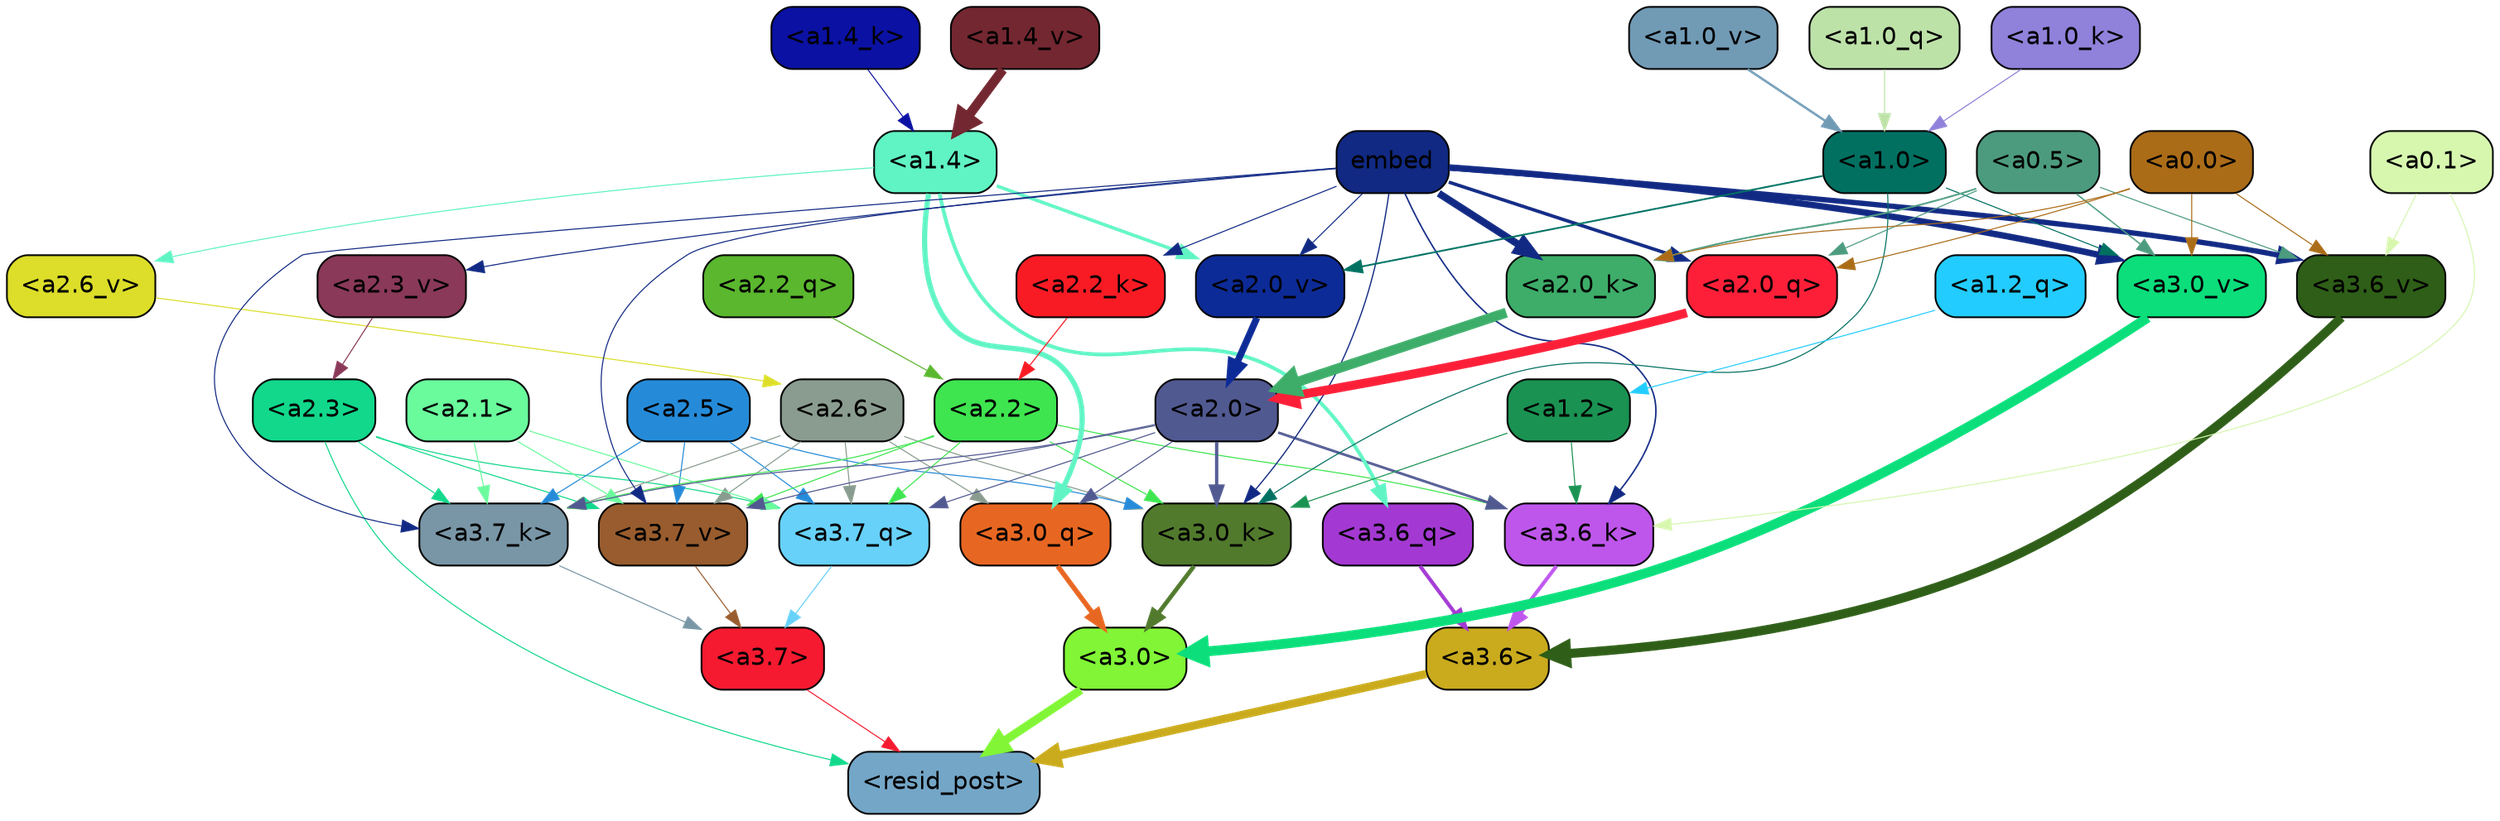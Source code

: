 strict digraph "" {
	graph [bgcolor=transparent,
		layout=dot,
		overlap=false,
		splines=true
	];
	"<a3.7>"	[color=black,
		fillcolor="#f51a2f",
		fontname=Helvetica,
		shape=box,
		style="filled, rounded"];
	"<resid_post>"	[color=black,
		fillcolor="#74a6c7",
		fontname=Helvetica,
		shape=box,
		style="filled, rounded"];
	"<a3.7>" -> "<resid_post>"	[color="#f51a2f",
		penwidth=0.6];
	"<a3.6>"	[color=black,
		fillcolor="#caab1d",
		fontname=Helvetica,
		shape=box,
		style="filled, rounded"];
	"<a3.6>" -> "<resid_post>"	[color="#caab1d",
		penwidth=4.7534414529800415];
	"<a3.0>"	[color=black,
		fillcolor="#81f536",
		fontname=Helvetica,
		shape=box,
		style="filled, rounded"];
	"<a3.0>" -> "<resid_post>"	[color="#81f536",
		penwidth=4.898576855659485];
	"<a2.3>"	[color=black,
		fillcolor="#11d88b",
		fontname=Helvetica,
		shape=box,
		style="filled, rounded"];
	"<a2.3>" -> "<resid_post>"	[color="#11d88b",
		penwidth=0.6];
	"<a3.7_q>"	[color=black,
		fillcolor="#67d1fa",
		fontname=Helvetica,
		shape=box,
		style="filled, rounded"];
	"<a2.3>" -> "<a3.7_q>"	[color="#11d88b",
		penwidth=0.6];
	"<a3.7_k>"	[color=black,
		fillcolor="#7996a6",
		fontname=Helvetica,
		shape=box,
		style="filled, rounded"];
	"<a2.3>" -> "<a3.7_k>"	[color="#11d88b",
		penwidth=0.6];
	"<a3.7_v>"	[color=black,
		fillcolor="#985c2e",
		fontname=Helvetica,
		shape=box,
		style="filled, rounded"];
	"<a2.3>" -> "<a3.7_v>"	[color="#11d88b",
		penwidth=0.6];
	"<a3.7_q>" -> "<a3.7>"	[color="#67d1fa",
		penwidth=0.6];
	"<a3.6_q>"	[color=black,
		fillcolor="#a339d2",
		fontname=Helvetica,
		shape=box,
		style="filled, rounded"];
	"<a3.6_q>" -> "<a3.6>"	[color="#a339d2",
		penwidth=2.160832464694977];
	"<a3.0_q>"	[color=black,
		fillcolor="#e76722",
		fontname=Helvetica,
		shape=box,
		style="filled, rounded"];
	"<a3.0_q>" -> "<a3.0>"	[color="#e76722",
		penwidth=2.870753765106201];
	"<a3.7_k>" -> "<a3.7>"	[color="#7996a6",
		penwidth=0.6];
	"<a3.6_k>"	[color=black,
		fillcolor="#be56ec",
		fontname=Helvetica,
		shape=box,
		style="filled, rounded"];
	"<a3.6_k>" -> "<a3.6>"	[color="#be56ec",
		penwidth=2.13908451795578];
	"<a3.0_k>"	[color=black,
		fillcolor="#517a2d",
		fontname=Helvetica,
		shape=box,
		style="filled, rounded"];
	"<a3.0_k>" -> "<a3.0>"	[color="#517a2d",
		penwidth=2.520303964614868];
	"<a3.7_v>" -> "<a3.7>"	[color="#985c2e",
		penwidth=0.6];
	"<a3.6_v>"	[color=black,
		fillcolor="#2e5e17",
		fontname=Helvetica,
		shape=box,
		style="filled, rounded"];
	"<a3.6_v>" -> "<a3.6>"	[color="#2e5e17",
		penwidth=5.297133803367615];
	"<a3.0_v>"	[color=black,
		fillcolor="#0bde7b",
		fontname=Helvetica,
		shape=box,
		style="filled, rounded"];
	"<a3.0_v>" -> "<a3.0>"	[color="#0bde7b",
		penwidth=5.680712580680847];
	"<a2.6>"	[color=black,
		fillcolor="#8a9c8f",
		fontname=Helvetica,
		shape=box,
		style="filled, rounded"];
	"<a2.6>" -> "<a3.7_q>"	[color="#8a9c8f",
		penwidth=0.6];
	"<a2.6>" -> "<a3.0_q>"	[color="#8a9c8f",
		penwidth=0.6];
	"<a2.6>" -> "<a3.7_k>"	[color="#8a9c8f",
		penwidth=0.6];
	"<a2.6>" -> "<a3.0_k>"	[color="#8a9c8f",
		penwidth=0.6];
	"<a2.6>" -> "<a3.7_v>"	[color="#8a9c8f",
		penwidth=0.6];
	"<a2.5>"	[color=black,
		fillcolor="#258bd9",
		fontname=Helvetica,
		shape=box,
		style="filled, rounded"];
	"<a2.5>" -> "<a3.7_q>"	[color="#258bd9",
		penwidth=0.6];
	"<a2.5>" -> "<a3.7_k>"	[color="#258bd9",
		penwidth=0.6];
	"<a2.5>" -> "<a3.0_k>"	[color="#258bd9",
		penwidth=0.6];
	"<a2.5>" -> "<a3.7_v>"	[color="#258bd9",
		penwidth=0.6];
	"<a2.2>"	[color=black,
		fillcolor="#3ee54f",
		fontname=Helvetica,
		shape=box,
		style="filled, rounded"];
	"<a2.2>" -> "<a3.7_q>"	[color="#3ee54f",
		penwidth=0.6];
	"<a2.2>" -> "<a3.7_k>"	[color="#3ee54f",
		penwidth=0.6];
	"<a2.2>" -> "<a3.6_k>"	[color="#3ee54f",
		penwidth=0.6];
	"<a2.2>" -> "<a3.0_k>"	[color="#3ee54f",
		penwidth=0.6];
	"<a2.2>" -> "<a3.7_v>"	[color="#3ee54f",
		penwidth=0.6];
	"<a2.1>"	[color=black,
		fillcolor="#6afb9d",
		fontname=Helvetica,
		shape=box,
		style="filled, rounded"];
	"<a2.1>" -> "<a3.7_q>"	[color="#6afb9d",
		penwidth=0.6];
	"<a2.1>" -> "<a3.7_k>"	[color="#6afb9d",
		penwidth=0.6];
	"<a2.1>" -> "<a3.7_v>"	[color="#6afb9d",
		penwidth=0.6];
	"<a2.0>"	[color=black,
		fillcolor="#515991",
		fontname=Helvetica,
		shape=box,
		style="filled, rounded"];
	"<a2.0>" -> "<a3.7_q>"	[color="#515991",
		penwidth=0.6];
	"<a2.0>" -> "<a3.0_q>"	[color="#515991",
		penwidth=0.6];
	"<a2.0>" -> "<a3.7_k>"	[color="#515991",
		penwidth=0.6];
	"<a2.0>" -> "<a3.6_k>"	[color="#515991",
		penwidth=1.4784413101151586];
	"<a2.0>" -> "<a3.0_k>"	[color="#515991",
		penwidth=1.8858084231615067];
	"<a2.0>" -> "<a3.7_v>"	[color="#515991",
		penwidth=0.6];
	"<a1.4>"	[color=black,
		fillcolor="#60f3c3",
		fontname=Helvetica,
		shape=box,
		style="filled, rounded"];
	"<a1.4>" -> "<a3.6_q>"	[color="#60f3c3",
		penwidth=2.149975523352623];
	"<a1.4>" -> "<a3.0_q>"	[color="#60f3c3",
		penwidth=3.0018038749694824];
	"<a2.6_v>"	[color=black,
		fillcolor="#dcde29",
		fontname=Helvetica,
		shape=box,
		style="filled, rounded"];
	"<a1.4>" -> "<a2.6_v>"	[color="#60f3c3",
		penwidth=0.6];
	"<a2.0_v>"	[color=black,
		fillcolor="#0d2b97",
		fontname=Helvetica,
		shape=box,
		style="filled, rounded"];
	"<a1.4>" -> "<a2.0_v>"	[color="#60f3c3",
		penwidth=1.925402581691742];
	embed	[color=black,
		fillcolor="#112983",
		fontname=Helvetica,
		shape=box,
		style="filled, rounded"];
	embed -> "<a3.7_k>"	[color="#112983",
		penwidth=0.6];
	embed -> "<a3.6_k>"	[color="#112983",
		penwidth=0.8552796393632889];
	embed -> "<a3.0_k>"	[color="#112983",
		penwidth=0.691851794719696];
	embed -> "<a3.7_v>"	[color="#112983",
		penwidth=0.6];
	embed -> "<a3.6_v>"	[color="#112983",
		penwidth=3.067279100418091];
	embed -> "<a3.0_v>"	[color="#112983",
		penwidth=3.6927278637886047];
	"<a2.0_q>"	[color=black,
		fillcolor="#fd1f38",
		fontname=Helvetica,
		shape=box,
		style="filled, rounded"];
	embed -> "<a2.0_q>"	[color="#112983",
		penwidth=1.944248914718628];
	"<a2.2_k>"	[color=black,
		fillcolor="#f91b24",
		fontname=Helvetica,
		shape=box,
		style="filled, rounded"];
	embed -> "<a2.2_k>"	[color="#112983",
		penwidth=0.6];
	"<a2.0_k>"	[color=black,
		fillcolor="#3dad69",
		fontname=Helvetica,
		shape=box,
		style="filled, rounded"];
	embed -> "<a2.0_k>"	[color="#112983",
		penwidth=4.198909968137741];
	"<a2.3_v>"	[color=black,
		fillcolor="#8a3958",
		fontname=Helvetica,
		shape=box,
		style="filled, rounded"];
	embed -> "<a2.3_v>"	[color="#112983",
		penwidth=0.6];
	embed -> "<a2.0_v>"	[color="#112983",
		penwidth=0.6];
	"<a1.2>"	[color=black,
		fillcolor="#1a9252",
		fontname=Helvetica,
		shape=box,
		style="filled, rounded"];
	"<a1.2>" -> "<a3.6_k>"	[color="#1a9252",
		penwidth=0.6];
	"<a1.2>" -> "<a3.0_k>"	[color="#1a9252",
		penwidth=0.6];
	"<a0.1>"	[color=black,
		fillcolor="#d7f7af",
		fontname=Helvetica,
		shape=box,
		style="filled, rounded"];
	"<a0.1>" -> "<a3.6_k>"	[color="#d7f7af",
		penwidth=0.6];
	"<a0.1>" -> "<a3.6_v>"	[color="#d7f7af",
		penwidth=0.6];
	"<a1.0>"	[color=black,
		fillcolor="#017061",
		fontname=Helvetica,
		shape=box,
		style="filled, rounded"];
	"<a1.0>" -> "<a3.0_k>"	[color="#017061",
		penwidth=0.6];
	"<a1.0>" -> "<a3.0_v>"	[color="#017061",
		penwidth=0.6];
	"<a1.0>" -> "<a2.0_v>"	[color="#017061",
		penwidth=0.9920598268508911];
	"<a0.5>"	[color=black,
		fillcolor="#4c9b7f",
		fontname=Helvetica,
		shape=box,
		style="filled, rounded"];
	"<a0.5>" -> "<a3.6_v>"	[color="#4c9b7f",
		penwidth=0.6];
	"<a0.5>" -> "<a3.0_v>"	[color="#4c9b7f",
		penwidth=0.8028683364391327];
	"<a0.5>" -> "<a2.0_q>"	[color="#4c9b7f",
		penwidth=0.6];
	"<a0.5>" -> "<a2.0_k>"	[color="#4c9b7f",
		penwidth=0.9883035719394684];
	"<a0.0>"	[color=black,
		fillcolor="#ab6c18",
		fontname=Helvetica,
		shape=box,
		style="filled, rounded"];
	"<a0.0>" -> "<a3.6_v>"	[color="#ab6c18",
		penwidth=0.6];
	"<a0.0>" -> "<a3.0_v>"	[color="#ab6c18",
		penwidth=0.6];
	"<a0.0>" -> "<a2.0_q>"	[color="#ab6c18",
		penwidth=0.6];
	"<a0.0>" -> "<a2.0_k>"	[color="#ab6c18",
		penwidth=0.6];
	"<a2.2_q>"	[color=black,
		fillcolor="#5ab72e",
		fontname=Helvetica,
		shape=box,
		style="filled, rounded"];
	"<a2.2_q>" -> "<a2.2>"	[color="#5ab72e",
		penwidth=0.6];
	"<a2.0_q>" -> "<a2.0>"	[color="#fd1f38",
		penwidth=5.1847569942474365];
	"<a2.2_k>" -> "<a2.2>"	[color="#f91b24",
		penwidth=0.6149471998214722];
	"<a2.0_k>" -> "<a2.0>"	[color="#3dad69",
		penwidth=5.773491740226746];
	"<a2.6_v>" -> "<a2.6>"	[color="#dcde29",
		penwidth=0.6];
	"<a2.3_v>" -> "<a2.3>"	[color="#8a3958",
		penwidth=0.6];
	"<a2.0_v>" -> "<a2.0>"	[color="#0d2b97",
		penwidth=3.9731863737106323];
	"<a1.2_q>"	[color=black,
		fillcolor="#23ccfe",
		fontname=Helvetica,
		shape=box,
		style="filled, rounded"];
	"<a1.2_q>" -> "<a1.2>"	[color="#23ccfe",
		penwidth=0.6];
	"<a1.0_q>"	[color=black,
		fillcolor="#bde2a8",
		fontname=Helvetica,
		shape=box,
		style="filled, rounded"];
	"<a1.0_q>" -> "<a1.0>"	[color="#bde2a8",
		penwidth=0.6];
	"<a1.4_k>"	[color=black,
		fillcolor="#0b11a2",
		fontname=Helvetica,
		shape=box,
		style="filled, rounded"];
	"<a1.4_k>" -> "<a1.4>"	[color="#0b11a2",
		penwidth=0.6];
	"<a1.0_k>"	[color=black,
		fillcolor="#9081da",
		fontname=Helvetica,
		shape=box,
		style="filled, rounded"];
	"<a1.0_k>" -> "<a1.0>"	[color="#9081da",
		penwidth=0.6];
	"<a1.4_v>"	[color=black,
		fillcolor="#732730",
		fontname=Helvetica,
		shape=box,
		style="filled, rounded"];
	"<a1.4_v>" -> "<a1.4>"	[color="#732730",
		penwidth=5.565408229827881];
	"<a1.0_v>"	[color=black,
		fillcolor="#719ab5",
		fontname=Helvetica,
		shape=box,
		style="filled, rounded"];
	"<a1.0_v>" -> "<a1.0>"	[color="#719ab5",
		penwidth=1.3358666002750397];
}
